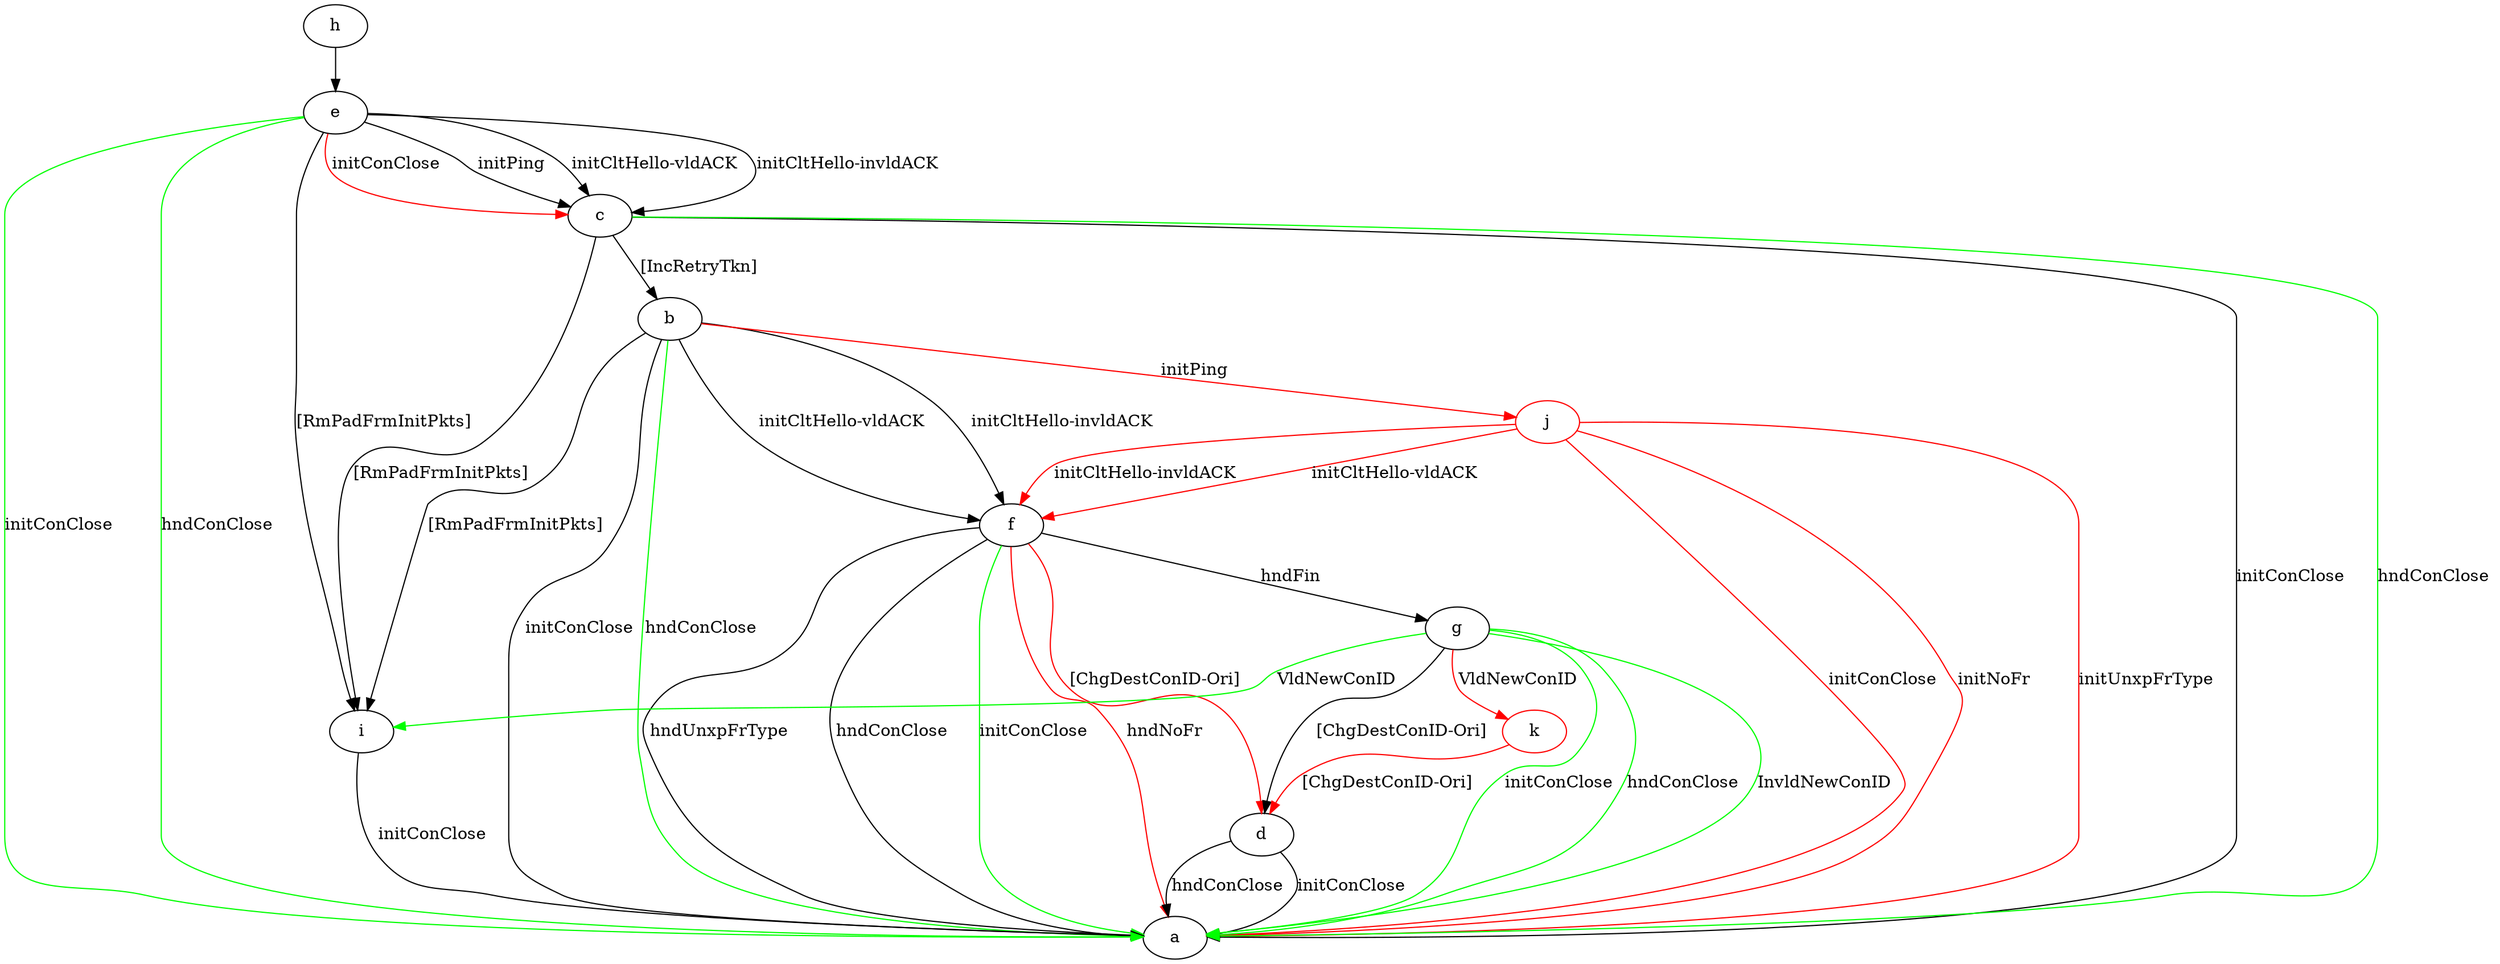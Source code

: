 digraph "" {
	b -> a	[key=0,
		label="initConClose "];
	b -> a	[key=1,
		color=green,
		label="hndConClose "];
	b -> f	[key=0,
		label="initCltHello-vldACK "];
	b -> f	[key=1,
		label="initCltHello-invldACK "];
	b -> i	[key=0,
		label="[RmPadFrmInitPkts] "];
	j	[color=red];
	b -> j	[key=0,
		color=red,
		label="initPing "];
	c -> a	[key=0,
		label="initConClose "];
	c -> a	[key=1,
		color=green,
		label="hndConClose "];
	c -> b	[key=0,
		label="[IncRetryTkn] "];
	c -> i	[key=0,
		label="[RmPadFrmInitPkts] "];
	d -> a	[key=0,
		label="initConClose "];
	d -> a	[key=1,
		label="hndConClose "];
	e -> a	[key=0,
		color=green,
		label="initConClose "];
	e -> a	[key=1,
		color=green,
		label="hndConClose "];
	e -> c	[key=0,
		label="initPing "];
	e -> c	[key=1,
		label="initCltHello-vldACK "];
	e -> c	[key=2,
		label="initCltHello-invldACK "];
	e -> c	[key=3,
		color=red,
		label="initConClose "];
	e -> i	[key=0,
		label="[RmPadFrmInitPkts] "];
	f -> a	[key=0,
		label="hndUnxpFrType "];
	f -> a	[key=1,
		label="hndConClose "];
	f -> a	[key=2,
		color=green,
		label="initConClose "];
	f -> a	[key=3,
		color=red,
		label="hndNoFr "];
	f -> d	[key=0,
		color=red,
		label="[ChgDestConID-Ori] "];
	f -> g	[key=0,
		label="hndFin "];
	g -> a	[key=0,
		color=green,
		label="initConClose "];
	g -> a	[key=1,
		color=green,
		label="hndConClose "];
	g -> a	[key=2,
		color=green,
		label="InvldNewConID "];
	g -> d	[key=0,
		label="[ChgDestConID-Ori] "];
	g -> i	[key=0,
		color=green,
		label="VldNewConID "];
	k	[color=red];
	g -> k	[key=0,
		color=red,
		label="VldNewConID "];
	h -> e	[key=0];
	i -> a	[key=0,
		label="initConClose "];
	j -> a	[key=0,
		color=red,
		label="initConClose "];
	j -> a	[key=1,
		color=red,
		label="initNoFr "];
	j -> a	[key=2,
		color=red,
		label="initUnxpFrType "];
	j -> f	[key=0,
		color=red,
		label="initCltHello-vldACK "];
	j -> f	[key=1,
		color=red,
		label="initCltHello-invldACK "];
	k -> d	[key=0,
		color=red,
		label="[ChgDestConID-Ori] "];
}
